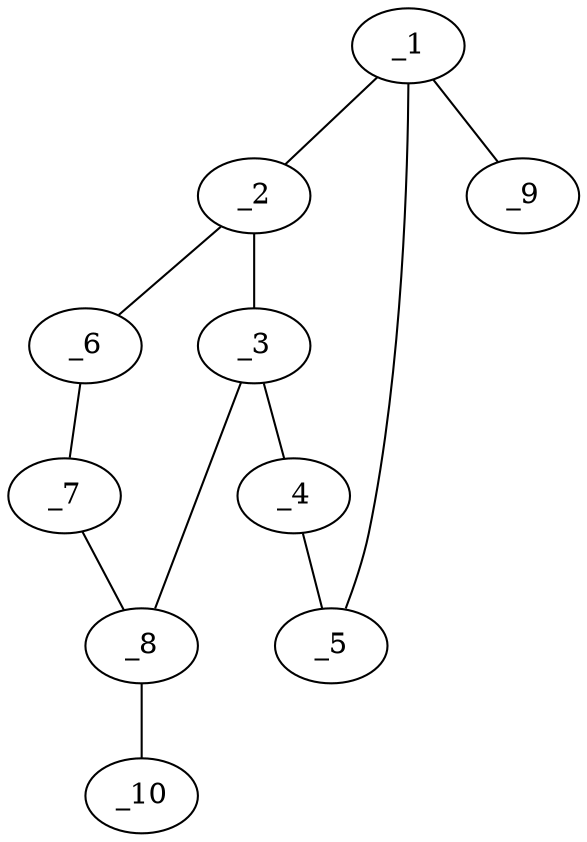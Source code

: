 graph molid693434 {
	_1	 [charge=0,
		chem=1,
		symbol="C  ",
		x="4.4899",
		y="0.809"];
	_2	 [charge=0,
		chem=1,
		symbol="C  ",
		x="3.5388",
		y="0.5"];
	_1 -- _2	 [valence=1];
	_5	 [charge=0,
		chem=2,
		symbol="O  ",
		x="5.0777",
		y=0];
	_1 -- _5	 [valence=1];
	_9	 [charge=0,
		chem=2,
		symbol="O  ",
		x="4.7989",
		y="1.7601"];
	_1 -- _9	 [valence=2];
	_3	 [charge=0,
		chem=1,
		symbol="C  ",
		x="3.5388",
		y="-0.5"];
	_2 -- _3	 [valence=1];
	_6	 [charge=0,
		chem=1,
		symbol="C  ",
		x="2.5878",
		y="0.809"];
	_2 -- _6	 [valence=1];
	_4	 [charge=0,
		chem=1,
		symbol="C  ",
		x="4.4899",
		y="-0.809"];
	_3 -- _4	 [valence=1];
	_8	 [charge=0,
		chem=1,
		symbol="C  ",
		x="2.5878",
		y="-0.809"];
	_3 -- _8	 [valence=1];
	_4 -- _5	 [valence=1];
	_7	 [charge=0,
		chem=2,
		symbol="O  ",
		x=2,
		y=0];
	_6 -- _7	 [valence=1];
	_7 -- _8	 [valence=1];
	_10	 [charge=0,
		chem=2,
		symbol="O  ",
		x="2.2788",
		y="-1.7601"];
	_8 -- _10	 [valence=2];
}
